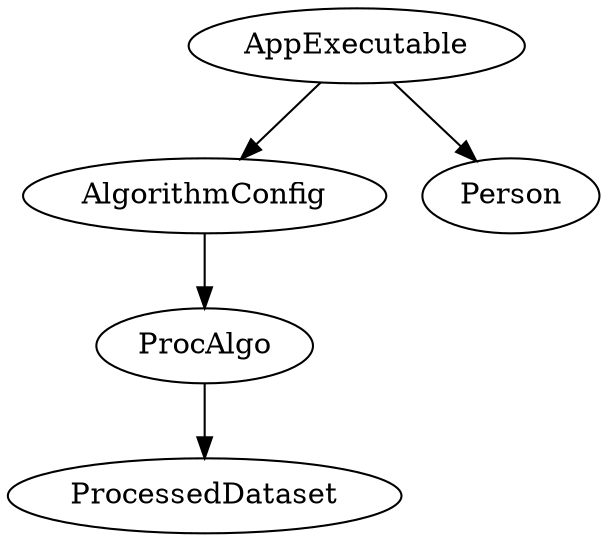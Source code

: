 digraph A {
	ProcAlgo -> ProcessedDataset;
	AlgorithmConfig -> ProcAlgo;
	AppExecutable -> AlgorithmConfig;
	AppExecutable -> Person;
}
